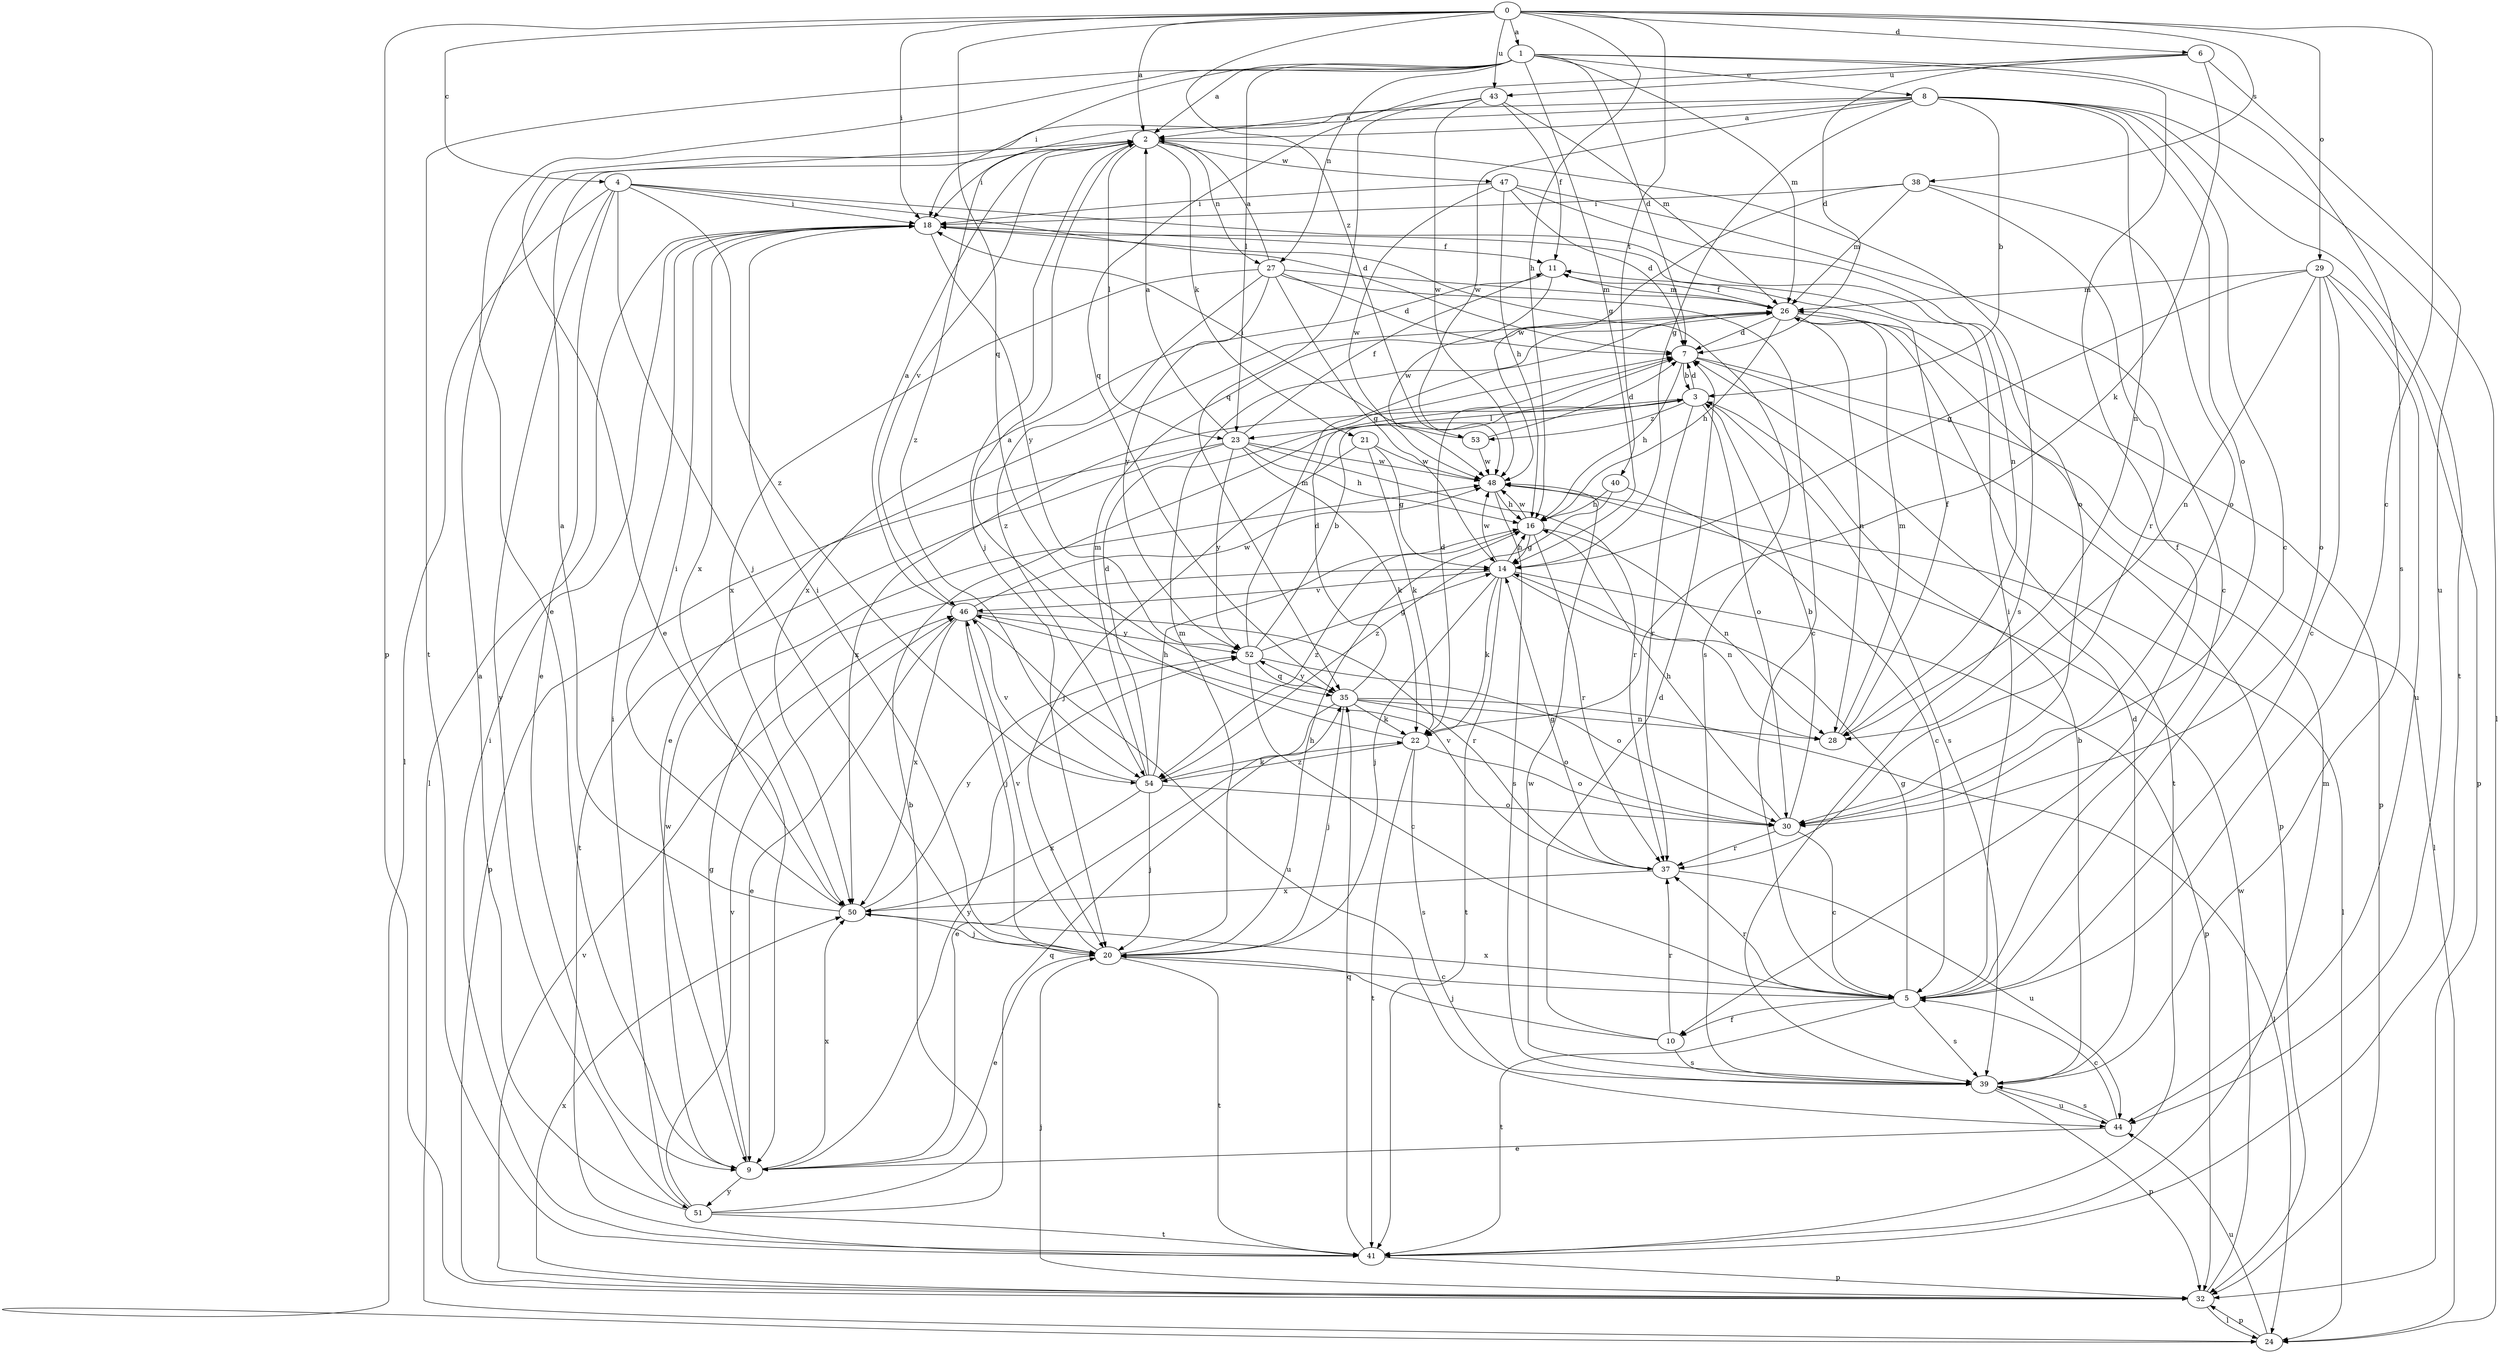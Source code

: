strict digraph  {
0;
1;
2;
3;
4;
5;
6;
7;
8;
9;
10;
11;
14;
16;
18;
20;
21;
22;
23;
24;
26;
27;
28;
29;
30;
32;
35;
37;
38;
39;
40;
41;
43;
44;
46;
47;
48;
50;
51;
52;
53;
54;
0 -> 1  [label=a];
0 -> 2  [label=a];
0 -> 4  [label=c];
0 -> 5  [label=c];
0 -> 6  [label=d];
0 -> 16  [label=h];
0 -> 18  [label=i];
0 -> 29  [label=o];
0 -> 32  [label=p];
0 -> 35  [label=q];
0 -> 38  [label=s];
0 -> 40  [label=t];
0 -> 43  [label=u];
0 -> 53  [label=z];
1 -> 2  [label=a];
1 -> 7  [label=d];
1 -> 8  [label=e];
1 -> 9  [label=e];
1 -> 10  [label=f];
1 -> 14  [label=g];
1 -> 18  [label=i];
1 -> 23  [label=l];
1 -> 26  [label=m];
1 -> 27  [label=n];
1 -> 39  [label=s];
1 -> 41  [label=t];
2 -> 18  [label=i];
2 -> 20  [label=j];
2 -> 21  [label=k];
2 -> 23  [label=l];
2 -> 27  [label=n];
2 -> 39  [label=s];
2 -> 46  [label=v];
2 -> 47  [label=w];
3 -> 7  [label=d];
3 -> 23  [label=l];
3 -> 30  [label=o];
3 -> 37  [label=r];
3 -> 39  [label=s];
3 -> 50  [label=x];
3 -> 53  [label=z];
4 -> 7  [label=d];
4 -> 9  [label=e];
4 -> 18  [label=i];
4 -> 20  [label=j];
4 -> 24  [label=l];
4 -> 28  [label=n];
4 -> 51  [label=y];
4 -> 54  [label=z];
5 -> 10  [label=f];
5 -> 14  [label=g];
5 -> 18  [label=i];
5 -> 37  [label=r];
5 -> 39  [label=s];
5 -> 41  [label=t];
5 -> 50  [label=x];
6 -> 7  [label=d];
6 -> 22  [label=k];
6 -> 35  [label=q];
6 -> 43  [label=u];
6 -> 44  [label=u];
7 -> 3  [label=b];
7 -> 16  [label=h];
7 -> 24  [label=l];
7 -> 32  [label=p];
8 -> 2  [label=a];
8 -> 3  [label=b];
8 -> 5  [label=c];
8 -> 9  [label=e];
8 -> 14  [label=g];
8 -> 24  [label=l];
8 -> 28  [label=n];
8 -> 30  [label=o];
8 -> 41  [label=t];
8 -> 48  [label=w];
8 -> 54  [label=z];
9 -> 14  [label=g];
9 -> 48  [label=w];
9 -> 50  [label=x];
9 -> 51  [label=y];
9 -> 52  [label=y];
10 -> 7  [label=d];
10 -> 20  [label=j];
10 -> 37  [label=r];
10 -> 39  [label=s];
11 -> 26  [label=m];
11 -> 48  [label=w];
11 -> 50  [label=x];
14 -> 16  [label=h];
14 -> 20  [label=j];
14 -> 22  [label=k];
14 -> 28  [label=n];
14 -> 32  [label=p];
14 -> 41  [label=t];
14 -> 46  [label=v];
14 -> 48  [label=w];
16 -> 14  [label=g];
16 -> 28  [label=n];
16 -> 37  [label=r];
16 -> 48  [label=w];
16 -> 54  [label=z];
18 -> 11  [label=f];
18 -> 24  [label=l];
18 -> 39  [label=s];
18 -> 50  [label=x];
18 -> 52  [label=y];
20 -> 5  [label=c];
20 -> 9  [label=e];
20 -> 16  [label=h];
20 -> 18  [label=i];
20 -> 26  [label=m];
20 -> 41  [label=t];
20 -> 46  [label=v];
21 -> 14  [label=g];
21 -> 20  [label=j];
21 -> 22  [label=k];
21 -> 48  [label=w];
22 -> 2  [label=a];
22 -> 7  [label=d];
22 -> 30  [label=o];
22 -> 39  [label=s];
22 -> 41  [label=t];
22 -> 54  [label=z];
23 -> 2  [label=a];
23 -> 11  [label=f];
23 -> 16  [label=h];
23 -> 22  [label=k];
23 -> 32  [label=p];
23 -> 37  [label=r];
23 -> 41  [label=t];
23 -> 48  [label=w];
23 -> 52  [label=y];
24 -> 32  [label=p];
24 -> 44  [label=u];
26 -> 7  [label=d];
26 -> 9  [label=e];
26 -> 11  [label=f];
26 -> 16  [label=h];
26 -> 28  [label=n];
26 -> 32  [label=p];
26 -> 41  [label=t];
27 -> 2  [label=a];
27 -> 5  [label=c];
27 -> 7  [label=d];
27 -> 14  [label=g];
27 -> 26  [label=m];
27 -> 50  [label=x];
27 -> 52  [label=y];
27 -> 54  [label=z];
28 -> 11  [label=f];
28 -> 26  [label=m];
29 -> 5  [label=c];
29 -> 14  [label=g];
29 -> 26  [label=m];
29 -> 28  [label=n];
29 -> 30  [label=o];
29 -> 32  [label=p];
29 -> 44  [label=u];
30 -> 3  [label=b];
30 -> 5  [label=c];
30 -> 16  [label=h];
30 -> 37  [label=r];
32 -> 20  [label=j];
32 -> 24  [label=l];
32 -> 46  [label=v];
32 -> 48  [label=w];
32 -> 50  [label=x];
35 -> 7  [label=d];
35 -> 9  [label=e];
35 -> 20  [label=j];
35 -> 22  [label=k];
35 -> 24  [label=l];
35 -> 28  [label=n];
35 -> 30  [label=o];
35 -> 52  [label=y];
37 -> 14  [label=g];
37 -> 44  [label=u];
37 -> 46  [label=v];
37 -> 50  [label=x];
38 -> 18  [label=i];
38 -> 26  [label=m];
38 -> 30  [label=o];
38 -> 37  [label=r];
38 -> 48  [label=w];
39 -> 3  [label=b];
39 -> 7  [label=d];
39 -> 32  [label=p];
39 -> 44  [label=u];
39 -> 48  [label=w];
40 -> 5  [label=c];
40 -> 16  [label=h];
40 -> 54  [label=z];
41 -> 18  [label=i];
41 -> 26  [label=m];
41 -> 32  [label=p];
41 -> 35  [label=q];
43 -> 2  [label=a];
43 -> 11  [label=f];
43 -> 26  [label=m];
43 -> 35  [label=q];
43 -> 48  [label=w];
44 -> 5  [label=c];
44 -> 9  [label=e];
44 -> 39  [label=s];
46 -> 2  [label=a];
46 -> 9  [label=e];
46 -> 20  [label=j];
46 -> 37  [label=r];
46 -> 44  [label=u];
46 -> 48  [label=w];
46 -> 50  [label=x];
46 -> 52  [label=y];
47 -> 5  [label=c];
47 -> 7  [label=d];
47 -> 16  [label=h];
47 -> 18  [label=i];
47 -> 30  [label=o];
47 -> 48  [label=w];
48 -> 16  [label=h];
48 -> 24  [label=l];
48 -> 39  [label=s];
50 -> 2  [label=a];
50 -> 18  [label=i];
50 -> 20  [label=j];
50 -> 52  [label=y];
51 -> 2  [label=a];
51 -> 3  [label=b];
51 -> 18  [label=i];
51 -> 35  [label=q];
51 -> 41  [label=t];
51 -> 46  [label=v];
52 -> 3  [label=b];
52 -> 5  [label=c];
52 -> 14  [label=g];
52 -> 26  [label=m];
52 -> 30  [label=o];
52 -> 35  [label=q];
53 -> 7  [label=d];
53 -> 18  [label=i];
53 -> 48  [label=w];
54 -> 7  [label=d];
54 -> 16  [label=h];
54 -> 20  [label=j];
54 -> 22  [label=k];
54 -> 26  [label=m];
54 -> 30  [label=o];
54 -> 46  [label=v];
54 -> 50  [label=x];
}
